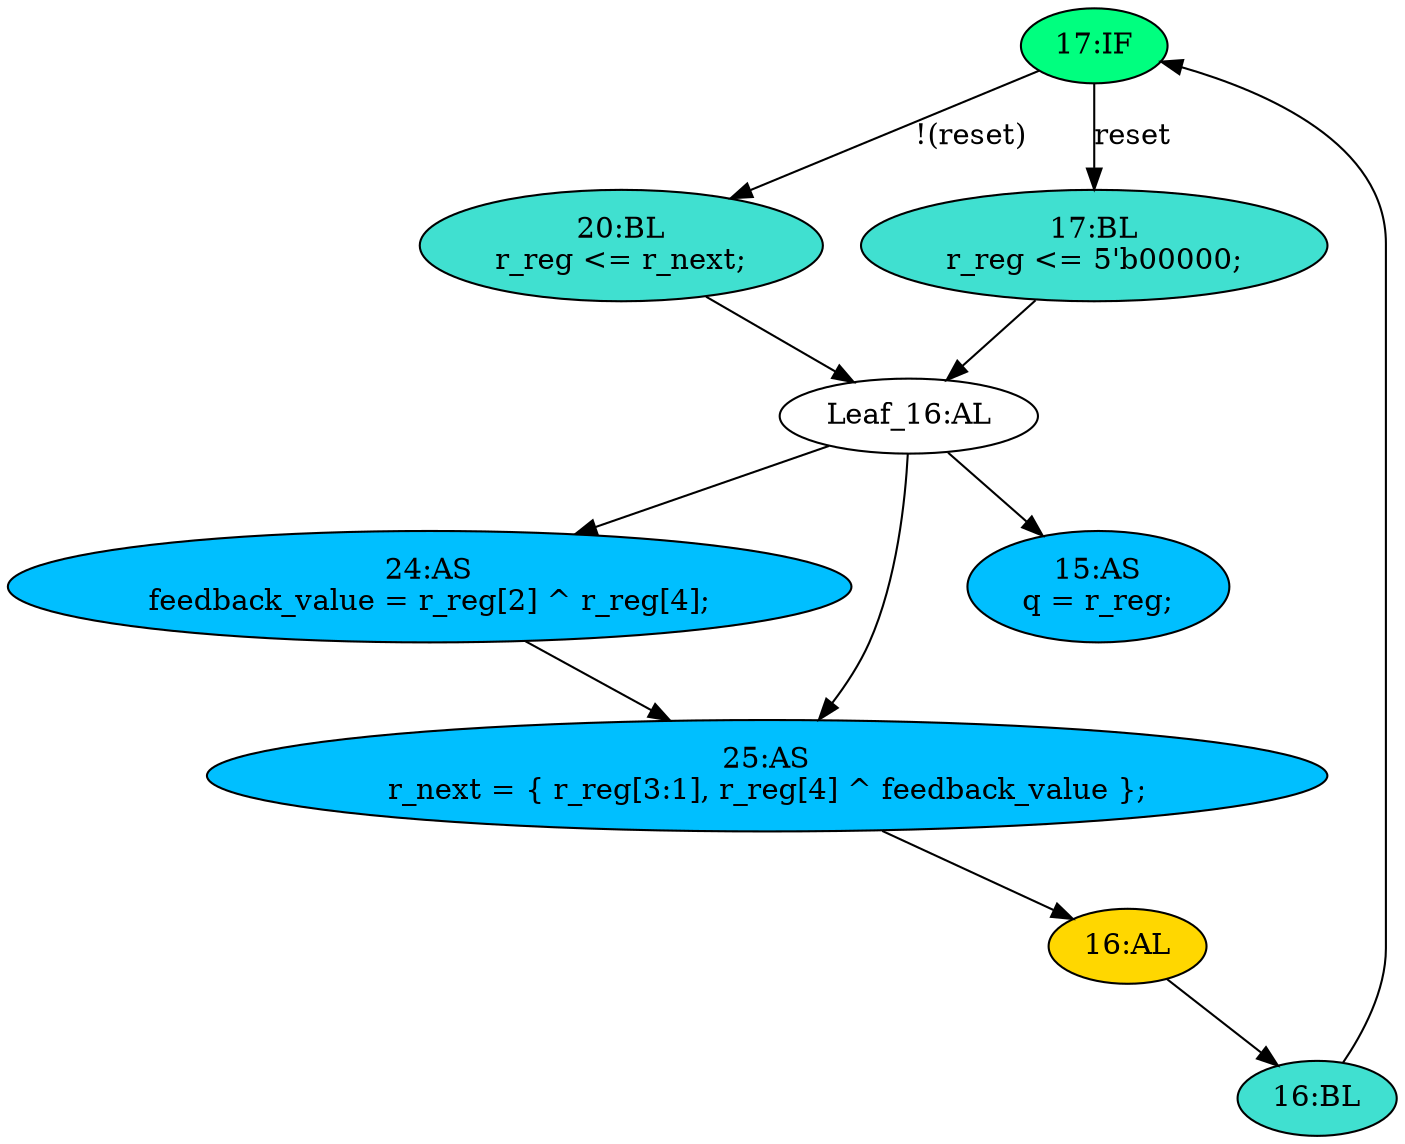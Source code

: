 strict digraph "compose( ,  )" {
	node [label="\N"];
	"17:IF"	[ast="<pyverilog.vparser.ast.IfStatement object at 0x7f79c79cecd0>",
		fillcolor=springgreen,
		label="17:IF",
		statements="[]",
		style=filled,
		typ=IfStatement];
	"20:BL"	[ast="<pyverilog.vparser.ast.Block object at 0x7f79c7c72150>",
		fillcolor=turquoise,
		label="20:BL
r_reg <= r_next;",
		statements="[<pyverilog.vparser.ast.NonblockingSubstitution object at 0x7f79c7c72250>]",
		style=filled,
		typ=Block];
	"17:IF" -> "20:BL"	[cond="['reset']",
		label="!(reset)",
		lineno=17];
	"17:BL"	[ast="<pyverilog.vparser.ast.Block object at 0x7f79c7c64e10>",
		fillcolor=turquoise,
		label="17:BL
r_reg <= 5'b00000;",
		statements="[<pyverilog.vparser.ast.NonblockingSubstitution object at 0x7f79c79cebd0>]",
		style=filled,
		typ=Block];
	"17:IF" -> "17:BL"	[cond="['reset']",
		label=reset,
		lineno=17];
	"Leaf_16:AL"	[def_var="['r_reg']",
		label="Leaf_16:AL"];
	"20:BL" -> "Leaf_16:AL"	[cond="[]",
		lineno=None];
	"24:AS"	[ast="<pyverilog.vparser.ast.Assign object at 0x7f79c7c67950>",
		def_var="['feedback_value']",
		fillcolor=deepskyblue,
		label="24:AS
feedback_value = r_reg[2] ^ r_reg[4];",
		statements="[]",
		style=filled,
		typ=Assign,
		use_var="['r_reg', 'r_reg']"];
	"25:AS"	[ast="<pyverilog.vparser.ast.Assign object at 0x7f79cbb85d10>",
		def_var="['r_next']",
		fillcolor=deepskyblue,
		label="25:AS
r_next = { r_reg[3:1], r_reg[4] ^ feedback_value };",
		statements="[]",
		style=filled,
		typ=Assign,
		use_var="['r_reg', 'r_reg', 'feedback_value']"];
	"24:AS" -> "25:AS";
	"Leaf_16:AL" -> "24:AS";
	"15:AS"	[ast="<pyverilog.vparser.ast.Assign object at 0x7f79c79d6750>",
		def_var="['q']",
		fillcolor=deepskyblue,
		label="15:AS
q = r_reg;",
		statements="[]",
		style=filled,
		typ=Assign,
		use_var="['r_reg']"];
	"Leaf_16:AL" -> "15:AS";
	"Leaf_16:AL" -> "25:AS";
	"16:AL"	[ast="<pyverilog.vparser.ast.Always object at 0x7f79c7c64610>",
		clk_sens=True,
		fillcolor=gold,
		label="16:AL",
		sens="['clk', 'reset']",
		statements="[]",
		style=filled,
		typ=Always,
		use_var="['reset', 'r_next']"];
	"16:BL"	[ast="<pyverilog.vparser.ast.Block object at 0x7f79c7c64210>",
		fillcolor=turquoise,
		label="16:BL",
		statements="[]",
		style=filled,
		typ=Block];
	"16:AL" -> "16:BL"	[cond="[]",
		lineno=None];
	"16:BL" -> "17:IF"	[cond="[]",
		lineno=None];
	"17:BL" -> "Leaf_16:AL"	[cond="[]",
		lineno=None];
	"25:AS" -> "16:AL";
}
